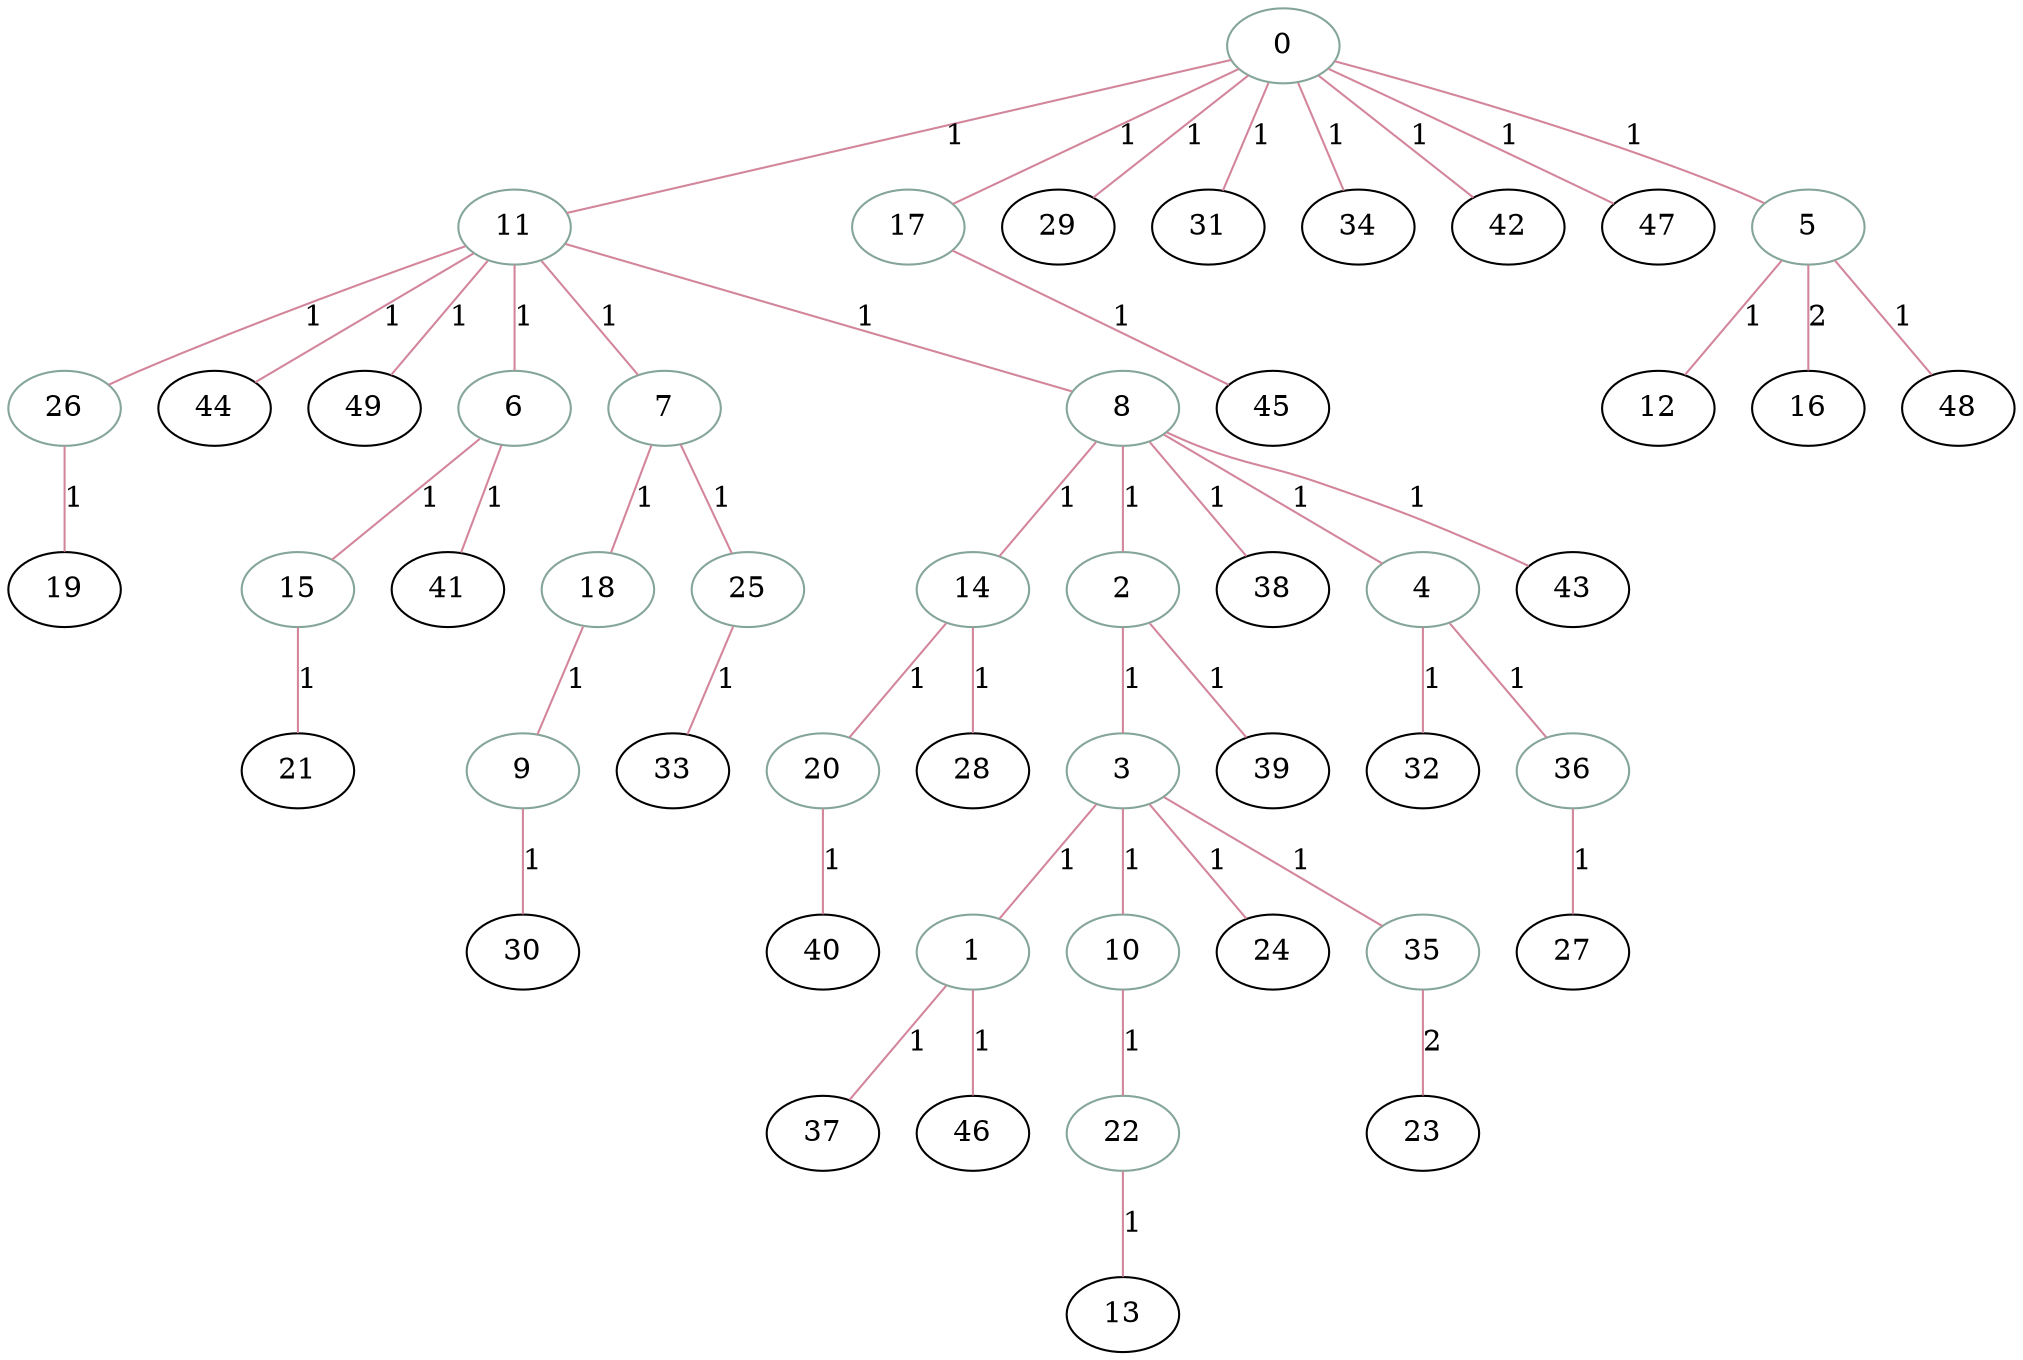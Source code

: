 graph  {
	
	n1[color="#84a598",label="0"];
	n10[color="#84a598",label="1"];
	n16[color="#84a598",label="10"];
	n3[color="#84a598",label="11"];
	n22[label="12"];
	n46[label="13"];
	n32[color="#84a598",label="14"];
	n26[color="#84a598",label="15"];
	n23[label="16"];
	n4[color="#84a598",label="17"];
	n29[color="#84a598",label="18"];
	n48[label="19"];
	n13[color="#84a598",label="2"];
	n41[color="#84a598",label="20"];
	n43[label="21"];
	n37[color="#84a598",label="22"];
	n49[label="23"];
	n17[label="24"];
	n30[color="#84a598",label="25"];
	n38[color="#84a598",label="26"];
	n50[label="27"];
	n42[label="28"];
	n5[label="29"];
	n14[color="#84a598",label="3"];
	n36[label="30"];
	n6[label="31"];
	n20[label="32"];
	n47[label="33"];
	n7[label="34"];
	n18[color="#84a598",label="35"];
	n21[color="#84a598",label="36"];
	n11[label="37"];
	n33[label="38"];
	n15[label="39"];
	n19[color="#84a598",label="4"];
	n45[label="40"];
	n27[label="41"];
	n8[label="42"];
	n34[label="43"];
	n39[label="44"];
	n44[label="45"];
	n12[label="46"];
	n9[label="47"];
	n24[label="48"];
	n40[label="49"];
	n2[color="#84a598",label="5"];
	n25[color="#84a598",label="6"];
	n28[color="#84a598",label="7"];
	n31[color="#84a598",label="8"];
	n35[color="#84a598",label="9"];
	n1--n2[color="#d3869b",label="1"];
	n1--n3[color="#d3869b",label="1"];
	n1--n4[color="#d3869b",label="1"];
	n1--n5[color="#d3869b",label="1"];
	n1--n6[color="#d3869b",label="1"];
	n1--n7[color="#d3869b",label="1"];
	n1--n8[color="#d3869b",label="1"];
	n1--n9[color="#d3869b",label="1"];
	n10--n11[color="#d3869b",label="1"];
	n10--n12[color="#d3869b",label="1"];
	n16--n37[color="#d3869b",label="1"];
	n3--n25[color="#d3869b",label="1"];
	n3--n28[color="#d3869b",label="1"];
	n3--n31[color="#d3869b",label="1"];
	n3--n38[color="#d3869b",label="1"];
	n3--n39[color="#d3869b",label="1"];
	n3--n40[color="#d3869b",label="1"];
	n32--n41[color="#d3869b",label="1"];
	n32--n42[color="#d3869b",label="1"];
	n26--n43[color="#d3869b",label="1"];
	n4--n44[color="#d3869b",label="1"];
	n29--n35[color="#d3869b",label="1"];
	n13--n14[color="#d3869b",label="1"];
	n13--n15[color="#d3869b",label="1"];
	n41--n45[color="#d3869b",label="1"];
	n37--n46[color="#d3869b",label="1"];
	n30--n47[color="#d3869b",label="1"];
	n38--n48[color="#d3869b",label="1"];
	n14--n10[color="#d3869b",label="1"];
	n14--n16[color="#d3869b",label="1"];
	n14--n17[color="#d3869b",label="1"];
	n14--n18[color="#d3869b",label="1"];
	n18--n49[color="#d3869b",label="2"];
	n21--n50[color="#d3869b",label="1"];
	n19--n20[color="#d3869b",label="1"];
	n19--n21[color="#d3869b",label="1"];
	n2--n22[color="#d3869b",label="1"];
	n2--n23[color="#d3869b",label="2"];
	n2--n24[color="#d3869b",label="1"];
	n25--n26[color="#d3869b",label="1"];
	n25--n27[color="#d3869b",label="1"];
	n28--n29[color="#d3869b",label="1"];
	n28--n30[color="#d3869b",label="1"];
	n31--n13[color="#d3869b",label="1"];
	n31--n19[color="#d3869b",label="1"];
	n31--n32[color="#d3869b",label="1"];
	n31--n33[color="#d3869b",label="1"];
	n31--n34[color="#d3869b",label="1"];
	n35--n36[color="#d3869b",label="1"];
	
}

